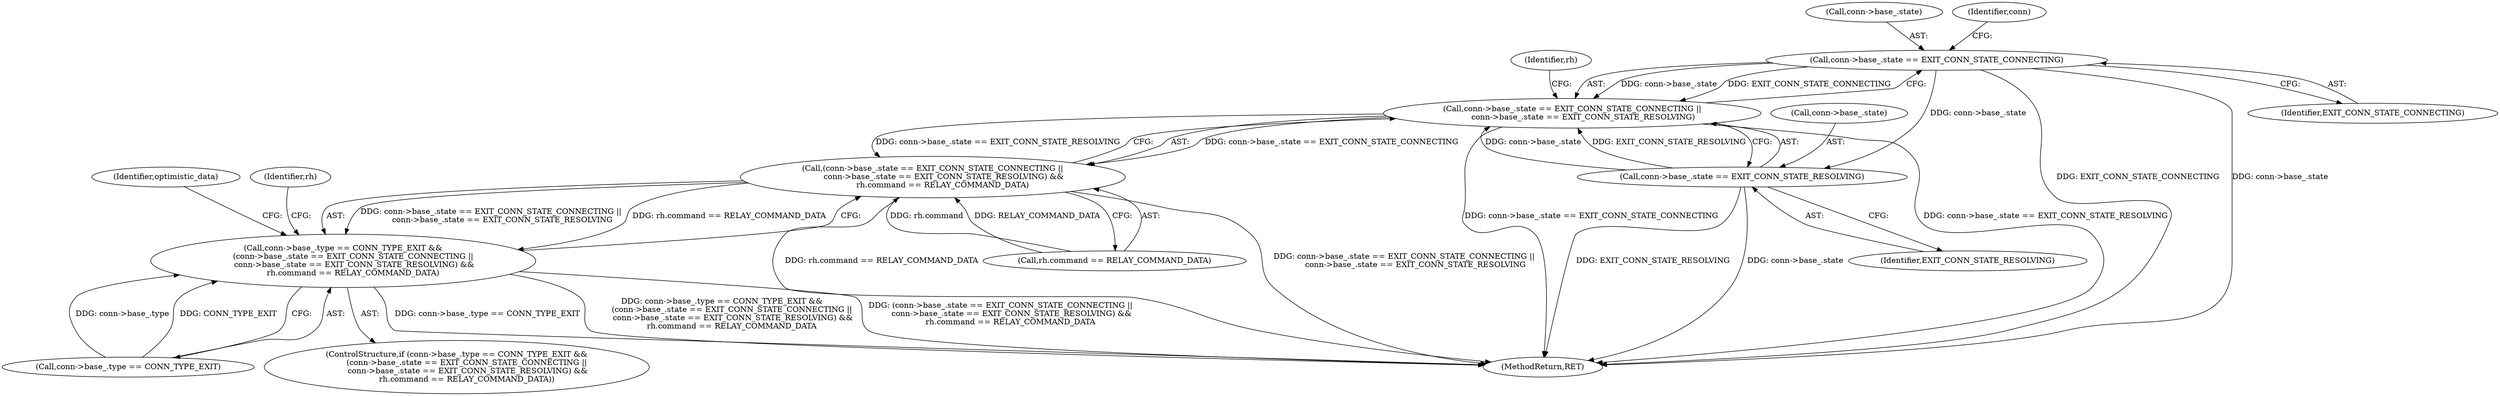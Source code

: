 digraph "0_tor_56a7c5bc15e0447203a491c1ee37de9939ad1dcd@pointer" {
"1000223" [label="(Call,conn->base_.state == EXIT_CONN_STATE_CONNECTING)"];
"1000222" [label="(Call,conn->base_.state == EXIT_CONN_STATE_CONNECTING ||\n         conn->base_.state == EXIT_CONN_STATE_RESOLVING)"];
"1000221" [label="(Call,(conn->base_.state == EXIT_CONN_STATE_CONNECTING ||\n         conn->base_.state == EXIT_CONN_STATE_RESOLVING) &&\n        rh.command == RELAY_COMMAND_DATA)"];
"1000213" [label="(Call,conn->base_.type == CONN_TYPE_EXIT &&\n        (conn->base_.state == EXIT_CONN_STATE_CONNECTING ||\n         conn->base_.state == EXIT_CONN_STATE_RESOLVING) &&\n        rh.command == RELAY_COMMAND_DATA)"];
"1000230" [label="(Call,conn->base_.state == EXIT_CONN_STATE_RESOLVING)"];
"1000222" [label="(Call,conn->base_.state == EXIT_CONN_STATE_CONNECTING ||\n         conn->base_.state == EXIT_CONN_STATE_RESOLVING)"];
"1001058" [label="(MethodReturn,RET)"];
"1000229" [label="(Identifier,EXIT_CONN_STATE_CONNECTING)"];
"1000231" [label="(Call,conn->base_.state)"];
"1000223" [label="(Call,conn->base_.state == EXIT_CONN_STATE_CONNECTING)"];
"1000230" [label="(Call,conn->base_.state == EXIT_CONN_STATE_RESOLVING)"];
"1000221" [label="(Call,(conn->base_.state == EXIT_CONN_STATE_CONNECTING ||\n         conn->base_.state == EXIT_CONN_STATE_RESOLVING) &&\n        rh.command == RELAY_COMMAND_DATA)"];
"1000237" [label="(Call,rh.command == RELAY_COMMAND_DATA)"];
"1000213" [label="(Call,conn->base_.type == CONN_TYPE_EXIT &&\n        (conn->base_.state == EXIT_CONN_STATE_CONNECTING ||\n         conn->base_.state == EXIT_CONN_STATE_RESOLVING) &&\n        rh.command == RELAY_COMMAND_DATA)"];
"1000224" [label="(Call,conn->base_.state)"];
"1000214" [label="(Call,conn->base_.type == CONN_TYPE_EXIT)"];
"1000239" [label="(Identifier,rh)"];
"1000244" [label="(Identifier,optimistic_data)"];
"1000212" [label="(ControlStructure,if (conn->base_.type == CONN_TYPE_EXIT &&\n        (conn->base_.state == EXIT_CONN_STATE_CONNECTING ||\n         conn->base_.state == EXIT_CONN_STATE_RESOLVING) &&\n        rh.command == RELAY_COMMAND_DATA))"];
"1000233" [label="(Identifier,conn)"];
"1000236" [label="(Identifier,EXIT_CONN_STATE_RESOLVING)"];
"1000251" [label="(Identifier,rh)"];
"1000223" -> "1000222"  [label="AST: "];
"1000223" -> "1000229"  [label="CFG: "];
"1000224" -> "1000223"  [label="AST: "];
"1000229" -> "1000223"  [label="AST: "];
"1000233" -> "1000223"  [label="CFG: "];
"1000222" -> "1000223"  [label="CFG: "];
"1000223" -> "1001058"  [label="DDG: EXIT_CONN_STATE_CONNECTING"];
"1000223" -> "1001058"  [label="DDG: conn->base_.state"];
"1000223" -> "1000222"  [label="DDG: conn->base_.state"];
"1000223" -> "1000222"  [label="DDG: EXIT_CONN_STATE_CONNECTING"];
"1000223" -> "1000230"  [label="DDG: conn->base_.state"];
"1000222" -> "1000221"  [label="AST: "];
"1000222" -> "1000230"  [label="CFG: "];
"1000230" -> "1000222"  [label="AST: "];
"1000239" -> "1000222"  [label="CFG: "];
"1000221" -> "1000222"  [label="CFG: "];
"1000222" -> "1001058"  [label="DDG: conn->base_.state == EXIT_CONN_STATE_CONNECTING"];
"1000222" -> "1001058"  [label="DDG: conn->base_.state == EXIT_CONN_STATE_RESOLVING"];
"1000222" -> "1000221"  [label="DDG: conn->base_.state == EXIT_CONN_STATE_CONNECTING"];
"1000222" -> "1000221"  [label="DDG: conn->base_.state == EXIT_CONN_STATE_RESOLVING"];
"1000230" -> "1000222"  [label="DDG: conn->base_.state"];
"1000230" -> "1000222"  [label="DDG: EXIT_CONN_STATE_RESOLVING"];
"1000221" -> "1000213"  [label="AST: "];
"1000221" -> "1000237"  [label="CFG: "];
"1000237" -> "1000221"  [label="AST: "];
"1000213" -> "1000221"  [label="CFG: "];
"1000221" -> "1001058"  [label="DDG: rh.command == RELAY_COMMAND_DATA"];
"1000221" -> "1001058"  [label="DDG: conn->base_.state == EXIT_CONN_STATE_CONNECTING ||\n         conn->base_.state == EXIT_CONN_STATE_RESOLVING"];
"1000221" -> "1000213"  [label="DDG: conn->base_.state == EXIT_CONN_STATE_CONNECTING ||\n         conn->base_.state == EXIT_CONN_STATE_RESOLVING"];
"1000221" -> "1000213"  [label="DDG: rh.command == RELAY_COMMAND_DATA"];
"1000237" -> "1000221"  [label="DDG: rh.command"];
"1000237" -> "1000221"  [label="DDG: RELAY_COMMAND_DATA"];
"1000213" -> "1000212"  [label="AST: "];
"1000213" -> "1000214"  [label="CFG: "];
"1000214" -> "1000213"  [label="AST: "];
"1000244" -> "1000213"  [label="CFG: "];
"1000251" -> "1000213"  [label="CFG: "];
"1000213" -> "1001058"  [label="DDG: (conn->base_.state == EXIT_CONN_STATE_CONNECTING ||\n         conn->base_.state == EXIT_CONN_STATE_RESOLVING) &&\n        rh.command == RELAY_COMMAND_DATA"];
"1000213" -> "1001058"  [label="DDG: conn->base_.type == CONN_TYPE_EXIT"];
"1000213" -> "1001058"  [label="DDG: conn->base_.type == CONN_TYPE_EXIT &&\n        (conn->base_.state == EXIT_CONN_STATE_CONNECTING ||\n         conn->base_.state == EXIT_CONN_STATE_RESOLVING) &&\n        rh.command == RELAY_COMMAND_DATA"];
"1000214" -> "1000213"  [label="DDG: conn->base_.type"];
"1000214" -> "1000213"  [label="DDG: CONN_TYPE_EXIT"];
"1000230" -> "1000236"  [label="CFG: "];
"1000231" -> "1000230"  [label="AST: "];
"1000236" -> "1000230"  [label="AST: "];
"1000230" -> "1001058"  [label="DDG: EXIT_CONN_STATE_RESOLVING"];
"1000230" -> "1001058"  [label="DDG: conn->base_.state"];
}
